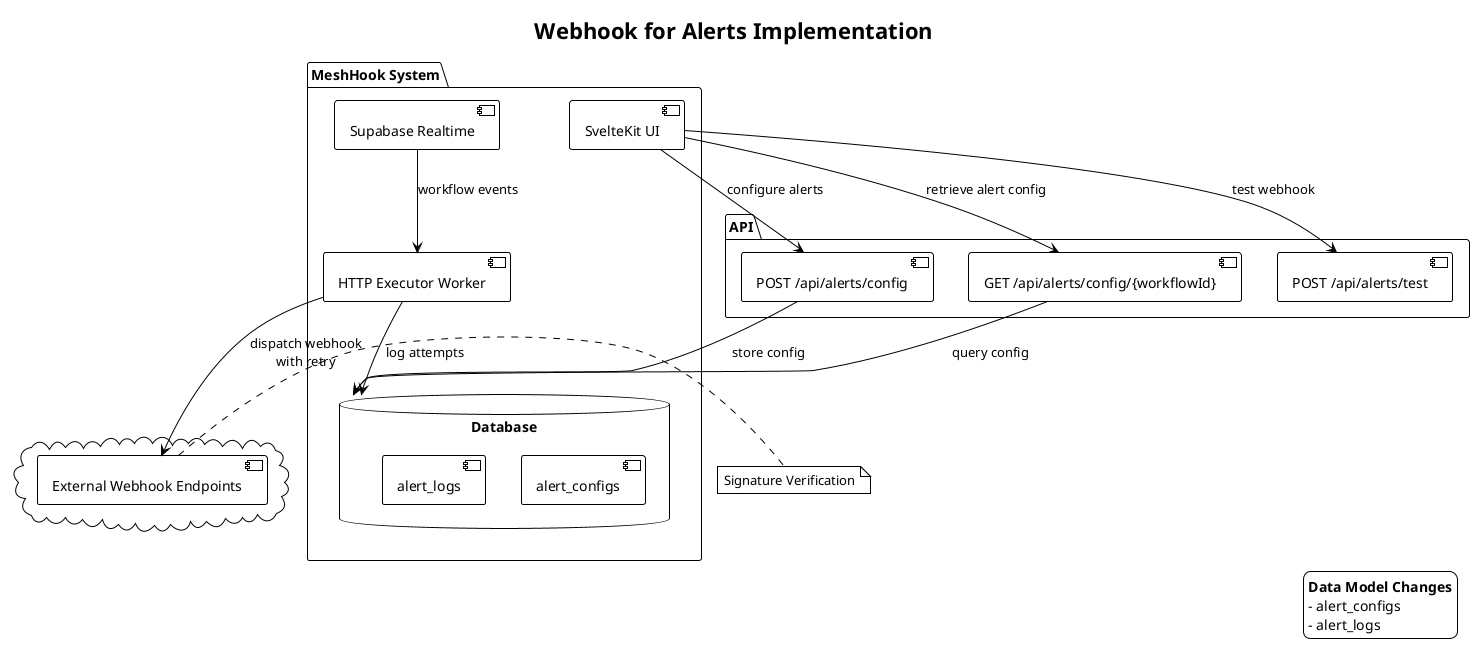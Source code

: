 @startuml
!theme plain

title Webhook for Alerts Implementation

package "MeshHook System" {
    [Supabase Realtime] as Realtime
    [HTTP Executor Worker] as Worker
    [SvelteKit UI] as UI
    database "Database" {
        [alert_configs]
        [alert_logs]
    }
}

cloud {
    [External Webhook Endpoints] as Webhooks
}

package "API" {
    [POST /api/alerts/config] as PostConfig
    [GET /api/alerts/config/{workflowId}] as GetConfig
    [POST /api/alerts/test] as PostTest
}

UI --> PostConfig : configure alerts
UI --> GetConfig : retrieve alert config
UI --> PostTest : test webhook

Realtime --> Worker : workflow events
Worker --> Database : log attempts
Worker --> Webhooks : dispatch webhook\nwith retry
PostConfig --> Database : store config
GetConfig --> Database : query config

note right of Webhooks : Signature Verification

legend right
  **Data Model Changes**
  - alert_configs
  - alert_logs
endlegend

@enduml